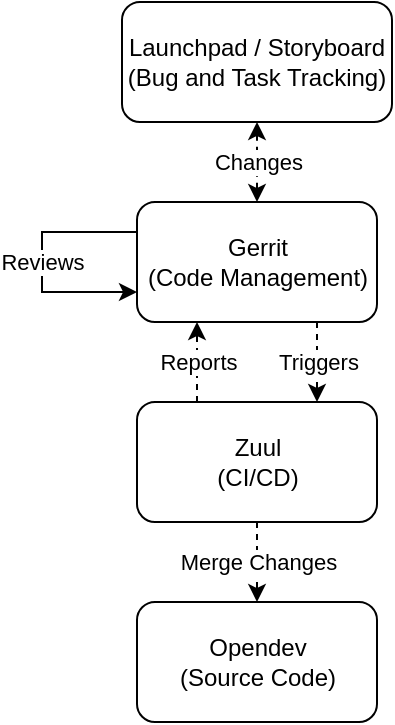 <mxfile version="26.0.16" pages="2">
  <diagram name="Page-1" id="PWielzTacpCho7yTXyHP">
    <mxGraphModel dx="691" dy="402" grid="1" gridSize="10" guides="1" tooltips="1" connect="1" arrows="1" fold="1" page="1" pageScale="1" pageWidth="1169" pageHeight="1654" math="0" shadow="0">
      <root>
        <mxCell id="0" />
        <mxCell id="1" parent="0" />
        <mxCell id="f5gqh0zy71j3lXvTN9aF-2" value="Gerrit&lt;div&gt;(Code Management)&lt;/div&gt;" style="rounded=1;whiteSpace=wrap;html=1;" parent="1" vertex="1">
          <mxGeometry x="557.5" y="160" width="120" height="60" as="geometry" />
        </mxCell>
        <mxCell id="f5gqh0zy71j3lXvTN9aF-3" value="Opendev&lt;div&gt;(Source Code)&lt;/div&gt;" style="rounded=1;whiteSpace=wrap;html=1;" parent="1" vertex="1">
          <mxGeometry x="557.5" y="360" width="120" height="60" as="geometry" />
        </mxCell>
        <mxCell id="f5gqh0zy71j3lXvTN9aF-4" value="Zuul&lt;div&gt;(CI/CD)&lt;/div&gt;" style="rounded=1;whiteSpace=wrap;html=1;" parent="1" vertex="1">
          <mxGeometry x="557.5" y="260" width="120" height="60" as="geometry" />
        </mxCell>
        <mxCell id="f5gqh0zy71j3lXvTN9aF-5" value="Launchpad / Storyboard&lt;div&gt;(Bug and Task Tracking)&lt;/div&gt;" style="rounded=1;whiteSpace=wrap;html=1;" parent="1" vertex="1">
          <mxGeometry x="550" y="60" width="135" height="60" as="geometry" />
        </mxCell>
        <mxCell id="f5gqh0zy71j3lXvTN9aF-9" value="Changes" style="endArrow=classic;html=1;rounded=0;dashed=1;exitX=0.5;exitY=1;exitDx=0;exitDy=0;entryX=0.5;entryY=0;entryDx=0;entryDy=0;startArrow=classic;startFill=1;" parent="1" source="f5gqh0zy71j3lXvTN9aF-5" target="f5gqh0zy71j3lXvTN9aF-2" edge="1">
          <mxGeometry width="50" height="50" relative="1" as="geometry">
            <mxPoint x="200" y="700" as="sourcePoint" />
            <mxPoint x="250" y="650" as="targetPoint" />
          </mxGeometry>
        </mxCell>
        <mxCell id="f5gqh0zy71j3lXvTN9aF-12" value="Triggers" style="endArrow=classic;html=1;rounded=0;dashed=1;exitX=0.75;exitY=1;exitDx=0;exitDy=0;entryX=0.75;entryY=0;entryDx=0;entryDy=0;" parent="1" source="f5gqh0zy71j3lXvTN9aF-2" target="f5gqh0zy71j3lXvTN9aF-4" edge="1">
          <mxGeometry width="50" height="50" relative="1" as="geometry">
            <mxPoint x="1020" y="640" as="sourcePoint" />
            <mxPoint x="1070" y="590" as="targetPoint" />
          </mxGeometry>
        </mxCell>
        <mxCell id="f5gqh0zy71j3lXvTN9aF-13" value="Reports" style="endArrow=classic;html=1;rounded=0;dashed=1;entryX=0.25;entryY=1;entryDx=0;entryDy=0;exitX=0.25;exitY=0;exitDx=0;exitDy=0;" parent="1" source="f5gqh0zy71j3lXvTN9aF-4" target="f5gqh0zy71j3lXvTN9aF-2" edge="1">
          <mxGeometry width="50" height="50" relative="1" as="geometry">
            <mxPoint x="210" y="630" as="sourcePoint" />
            <mxPoint x="260" y="580" as="targetPoint" />
          </mxGeometry>
        </mxCell>
        <mxCell id="f5gqh0zy71j3lXvTN9aF-14" value="Merge Changes" style="endArrow=classic;html=1;rounded=0;dashed=1;exitX=0.5;exitY=1;exitDx=0;exitDy=0;entryX=0.5;entryY=0;entryDx=0;entryDy=0;" parent="1" source="f5gqh0zy71j3lXvTN9aF-4" target="f5gqh0zy71j3lXvTN9aF-3" edge="1">
          <mxGeometry width="50" height="50" relative="1" as="geometry">
            <mxPoint x="510" y="760" as="sourcePoint" />
            <mxPoint x="560" y="710" as="targetPoint" />
          </mxGeometry>
        </mxCell>
        <mxCell id="FZHWspQjjUwCtINhZ0zK-2" value="Reviews" style="endArrow=classic;html=1;rounded=0;exitX=0;exitY=0.25;exitDx=0;exitDy=0;entryX=0;entryY=0.75;entryDx=0;entryDy=0;" parent="1" source="f5gqh0zy71j3lXvTN9aF-2" target="f5gqh0zy71j3lXvTN9aF-2" edge="1">
          <mxGeometry width="50" height="50" relative="1" as="geometry">
            <mxPoint x="390" y="230" as="sourcePoint" />
            <mxPoint x="530" y="210" as="targetPoint" />
            <Array as="points">
              <mxPoint x="510" y="175" />
              <mxPoint x="510" y="205" />
            </Array>
          </mxGeometry>
        </mxCell>
      </root>
    </mxGraphModel>
  </diagram>
  <diagram id="TYI9E6sU0CO1NQXqSOyD" name="Page-2">
    <mxGraphModel dx="2074" dy="1204" grid="1" gridSize="10" guides="1" tooltips="1" connect="1" arrows="1" fold="1" page="1" pageScale="1" pageWidth="1169" pageHeight="1654" math="0" shadow="0">
      <root>
        <mxCell id="0" />
        <mxCell id="1" parent="0" />
        <mxCell id="vDY9TQcYffj6j2nIrHVJ-1" value="project-config" style="rounded=1;whiteSpace=wrap;html=1;" parent="1" vertex="1">
          <mxGeometry x="520" y="210" width="120" height="60" as="geometry" />
        </mxCell>
        <mxCell id="vDY9TQcYffj6j2nIrHVJ-2" value="governance" style="rounded=1;whiteSpace=wrap;html=1;" parent="1" vertex="1">
          <mxGeometry x="670" y="320" width="120" height="60" as="geometry" />
        </mxCell>
        <mxCell id="vDY9TQcYffj6j2nIrHVJ-3" value="openstack-zuul-jobs" style="rounded=1;whiteSpace=wrap;html=1;" parent="1" vertex="1">
          <mxGeometry x="370" y="320" width="120" height="60" as="geometry" />
        </mxCell>
        <mxCell id="vDY9TQcYffj6j2nIrHVJ-4" value="nova" style="rounded=1;whiteSpace=wrap;html=1;" parent="1" vertex="1">
          <mxGeometry x="520" y="400" width="120" height="60" as="geometry" />
        </mxCell>
        <mxCell id="vDY9TQcYffj6j2nIrHVJ-5" value="" style="endArrow=classic;html=1;rounded=0;exitX=1;exitY=1;exitDx=0;exitDy=0;entryX=0;entryY=0;entryDx=0;entryDy=0;" parent="1" source="vDY9TQcYffj6j2nIrHVJ-3" target="vDY9TQcYffj6j2nIrHVJ-4" edge="1">
          <mxGeometry width="50" height="50" relative="1" as="geometry">
            <mxPoint x="350" y="510" as="sourcePoint" />
            <mxPoint x="400" y="460" as="targetPoint" />
          </mxGeometry>
        </mxCell>
        <mxCell id="vDY9TQcYffj6j2nIrHVJ-6" value="" style="endArrow=classic;html=1;rounded=0;exitX=0.5;exitY=1;exitDx=0;exitDy=0;entryX=0.5;entryY=0;entryDx=0;entryDy=0;" parent="1" source="vDY9TQcYffj6j2nIrHVJ-1" target="vDY9TQcYffj6j2nIrHVJ-4" edge="1">
          <mxGeometry width="50" height="50" relative="1" as="geometry">
            <mxPoint x="340" y="480" as="sourcePoint" />
            <mxPoint x="390" y="430" as="targetPoint" />
          </mxGeometry>
        </mxCell>
        <mxCell id="vDY9TQcYffj6j2nIrHVJ-7" value="" style="endArrow=classic;html=1;rounded=0;entryX=1;entryY=0;entryDx=0;entryDy=0;exitX=0;exitY=1;exitDx=0;exitDy=0;" parent="1" source="vDY9TQcYffj6j2nIrHVJ-2" target="vDY9TQcYffj6j2nIrHVJ-4" edge="1">
          <mxGeometry width="50" height="50" relative="1" as="geometry">
            <mxPoint x="720" y="380" as="sourcePoint" />
            <mxPoint x="720" y="510" as="targetPoint" />
          </mxGeometry>
        </mxCell>
        <mxCell id="_XIWKQGDv7nmWlHFDAag-1" value="&lt;div class=&quot;flex-item-leading&quot;&gt;&lt;br&gt;&lt;br&gt;&lt;span style=&quot;background-color: transparent; color: light-dark(rgb(0, 0, 0), rgb(255, 255, 255));&quot;&gt;zuul/zuul-jobs&lt;/span&gt;&lt;/div&gt;&lt;div class=&quot;flex-item-main&quot;&gt;&lt;br&gt;&#x9;&#x9;&#x9;&#x9;&lt;/div&gt;&lt;br&gt;&#x9;&#x9;&#x9;&#x9;&lt;div class=&quot;flex-item-trailing&quot;&gt;&lt;/div&gt;" style="rounded=1;whiteSpace=wrap;html=1;fillColor=#f5f5f5;fontColor=#333333;strokeColor=#666666;" vertex="1" parent="1">
          <mxGeometry x="370" y="210" width="120" height="60" as="geometry" />
        </mxCell>
        <mxCell id="_XIWKQGDv7nmWlHFDAag-2" value="" style="endArrow=classic;html=1;rounded=0;exitX=0;exitY=1;exitDx=0;exitDy=0;entryX=1;entryY=0;entryDx=0;entryDy=0;" edge="1" parent="1" source="vDY9TQcYffj6j2nIrHVJ-1" target="vDY9TQcYffj6j2nIrHVJ-3">
          <mxGeometry width="50" height="50" relative="1" as="geometry">
            <mxPoint x="330" y="550" as="sourcePoint" />
            <mxPoint x="380" y="500" as="targetPoint" />
          </mxGeometry>
        </mxCell>
        <mxCell id="_XIWKQGDv7nmWlHFDAag-3" value="" style="endArrow=classic;html=1;rounded=0;exitX=0.5;exitY=1;exitDx=0;exitDy=0;entryX=0.5;entryY=0;entryDx=0;entryDy=0;" edge="1" parent="1" source="_XIWKQGDv7nmWlHFDAag-1" target="vDY9TQcYffj6j2nIrHVJ-3">
          <mxGeometry width="50" height="50" relative="1" as="geometry">
            <mxPoint x="380" y="510" as="sourcePoint" />
            <mxPoint x="410" y="310" as="targetPoint" />
          </mxGeometry>
        </mxCell>
      </root>
    </mxGraphModel>
  </diagram>
</mxfile>
